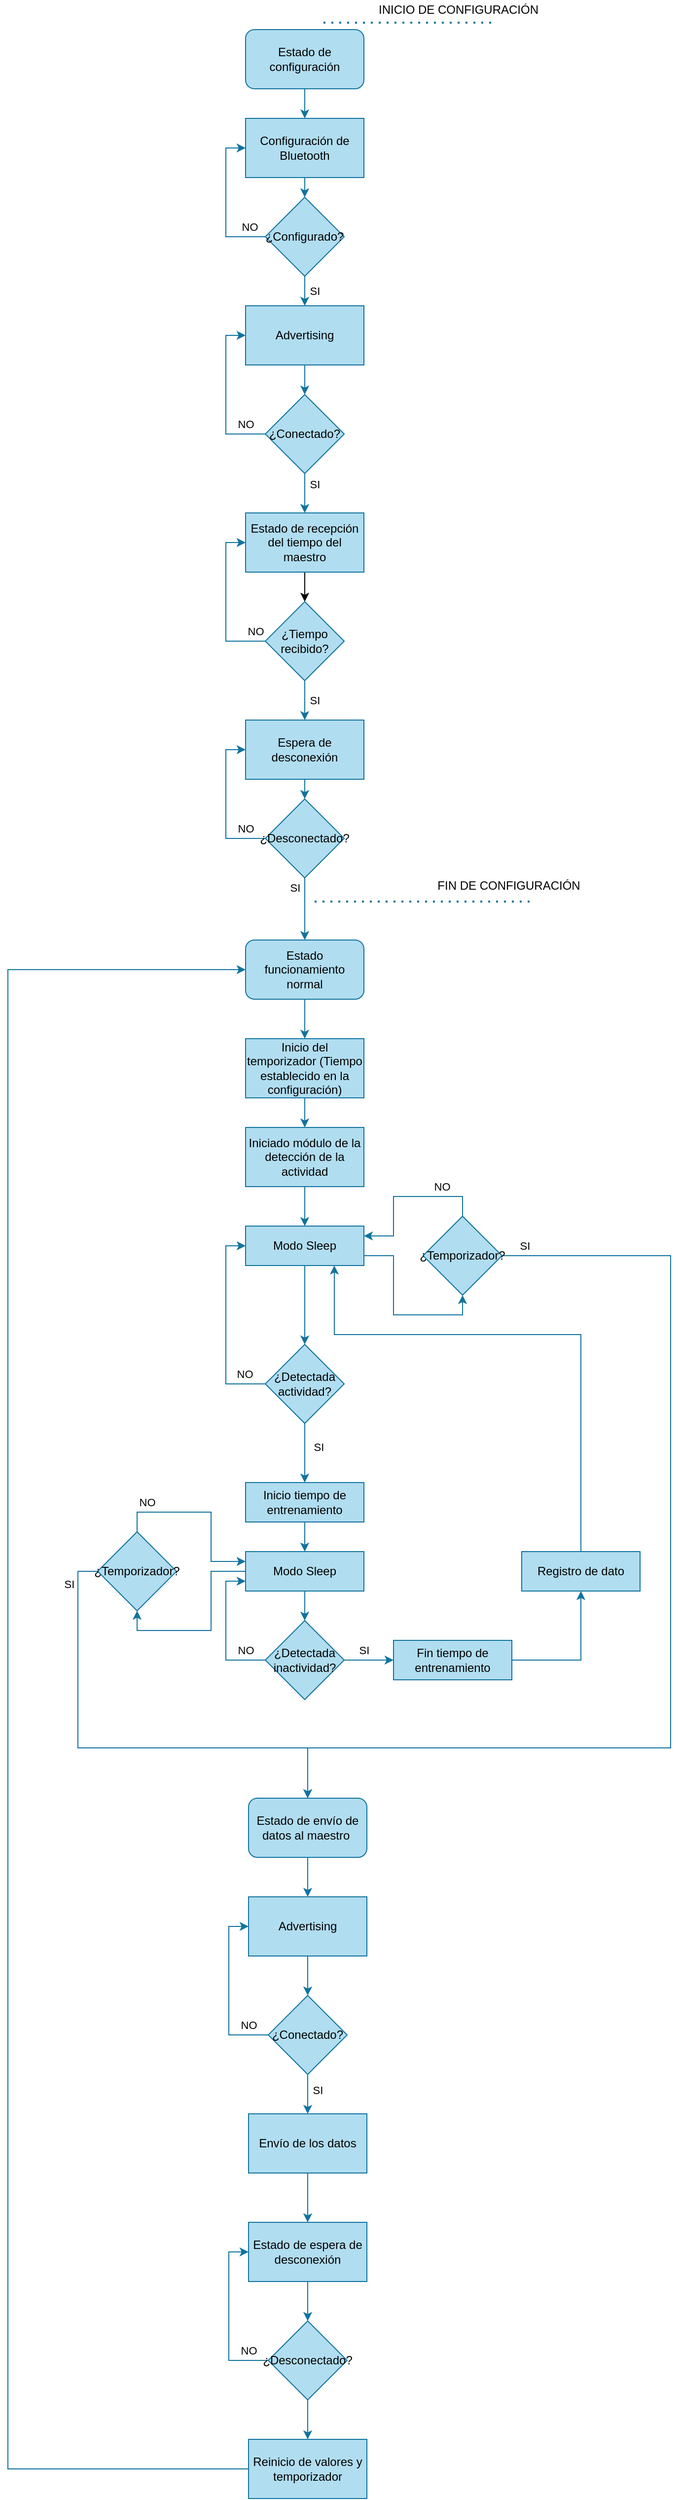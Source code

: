 <mxfile version="14.7.3" type="device"><diagram id="C5RBs43oDa-KdzZeNtuy" name="Page-1"><mxGraphModel dx="786" dy="625" grid="0" gridSize="10" guides="1" tooltips="1" connect="1" arrows="1" fold="1" page="1" pageScale="1" pageWidth="827" pageHeight="1169" math="0" shadow="0"><root><mxCell id="WIyWlLk6GJQsqaUBKTNV-0"/><mxCell id="WIyWlLk6GJQsqaUBKTNV-1" parent="WIyWlLk6GJQsqaUBKTNV-0"/><mxCell id="DcWMhQI555A9nRGmXk3o-0" style="edgeStyle=orthogonalEdgeStyle;rounded=0;orthogonalLoop=1;jettySize=auto;html=1;exitX=0.5;exitY=1;exitDx=0;exitDy=0;entryX=0.5;entryY=0;entryDx=0;entryDy=0;fillColor=#b1ddf0;strokeColor=#10739e;" edge="1" parent="WIyWlLk6GJQsqaUBKTNV-1" source="DcWMhQI555A9nRGmXk3o-1" target="DcWMhQI555A9nRGmXk3o-3"><mxGeometry relative="1" as="geometry"/></mxCell><mxCell id="DcWMhQI555A9nRGmXk3o-1" value="Estado de configuración" style="rounded=1;whiteSpace=wrap;html=1;fillColor=#b1ddf0;strokeColor=#10739e;" vertex="1" parent="WIyWlLk6GJQsqaUBKTNV-1"><mxGeometry x="340" y="30" width="120" height="60" as="geometry"/></mxCell><mxCell id="DcWMhQI555A9nRGmXk3o-2" style="edgeStyle=orthogonalEdgeStyle;rounded=0;orthogonalLoop=1;jettySize=auto;html=1;exitX=0.5;exitY=1;exitDx=0;exitDy=0;entryX=0.5;entryY=0;entryDx=0;entryDy=0;fillColor=#b1ddf0;strokeColor=#10739e;" edge="1" parent="WIyWlLk6GJQsqaUBKTNV-1" source="DcWMhQI555A9nRGmXk3o-3" target="DcWMhQI555A9nRGmXk3o-8"><mxGeometry relative="1" as="geometry"/></mxCell><mxCell id="DcWMhQI555A9nRGmXk3o-3" value="Configuración de Bluetooth" style="rounded=0;whiteSpace=wrap;html=1;fillColor=#b1ddf0;strokeColor=#10739e;" vertex="1" parent="WIyWlLk6GJQsqaUBKTNV-1"><mxGeometry x="340" y="120" width="120" height="60" as="geometry"/></mxCell><mxCell id="DcWMhQI555A9nRGmXk3o-4" style="edgeStyle=orthogonalEdgeStyle;rounded=0;orthogonalLoop=1;jettySize=auto;html=1;exitX=0.5;exitY=1;exitDx=0;exitDy=0;entryX=0.5;entryY=0;entryDx=0;entryDy=0;fillColor=#b1ddf0;strokeColor=#10739e;" edge="1" parent="WIyWlLk6GJQsqaUBKTNV-1" source="DcWMhQI555A9nRGmXk3o-8" target="DcWMhQI555A9nRGmXk3o-10"><mxGeometry relative="1" as="geometry"/></mxCell><mxCell id="DcWMhQI555A9nRGmXk3o-5" value="SI" style="edgeLabel;html=1;align=center;verticalAlign=middle;resizable=0;points=[];" vertex="1" connectable="0" parent="DcWMhQI555A9nRGmXk3o-4"><mxGeometry y="1" relative="1" as="geometry"><mxPoint x="9" as="offset"/></mxGeometry></mxCell><mxCell id="DcWMhQI555A9nRGmXk3o-6" style="edgeStyle=orthogonalEdgeStyle;rounded=0;orthogonalLoop=1;jettySize=auto;html=1;exitX=0;exitY=0.5;exitDx=0;exitDy=0;entryX=0;entryY=0.5;entryDx=0;entryDy=0;fillColor=#b1ddf0;strokeColor=#10739e;" edge="1" parent="WIyWlLk6GJQsqaUBKTNV-1" source="DcWMhQI555A9nRGmXk3o-8" target="DcWMhQI555A9nRGmXk3o-3"><mxGeometry relative="1" as="geometry"/></mxCell><mxCell id="DcWMhQI555A9nRGmXk3o-7" value="NO" style="edgeLabel;html=1;align=center;verticalAlign=middle;resizable=0;points=[];" vertex="1" connectable="0" parent="DcWMhQI555A9nRGmXk3o-6"><mxGeometry x="-0.788" relative="1" as="geometry"><mxPoint y="-10" as="offset"/></mxGeometry></mxCell><mxCell id="DcWMhQI555A9nRGmXk3o-8" value="¿Configurado?" style="rhombus;whiteSpace=wrap;html=1;fillColor=#b1ddf0;strokeColor=#10739e;" vertex="1" parent="WIyWlLk6GJQsqaUBKTNV-1"><mxGeometry x="360" y="200" width="80" height="80" as="geometry"/></mxCell><mxCell id="DcWMhQI555A9nRGmXk3o-9" style="edgeStyle=orthogonalEdgeStyle;rounded=0;orthogonalLoop=1;jettySize=auto;html=1;exitX=0.5;exitY=1;exitDx=0;exitDy=0;entryX=0.5;entryY=0;entryDx=0;entryDy=0;fillColor=#b1ddf0;strokeColor=#10739e;" edge="1" parent="WIyWlLk6GJQsqaUBKTNV-1" source="DcWMhQI555A9nRGmXk3o-10" target="DcWMhQI555A9nRGmXk3o-15"><mxGeometry relative="1" as="geometry"/></mxCell><mxCell id="DcWMhQI555A9nRGmXk3o-10" value="Advertising" style="rounded=0;whiteSpace=wrap;html=1;fillColor=#b1ddf0;strokeColor=#10739e;" vertex="1" parent="WIyWlLk6GJQsqaUBKTNV-1"><mxGeometry x="340" y="310" width="120" height="60" as="geometry"/></mxCell><mxCell id="DcWMhQI555A9nRGmXk3o-11" style="edgeStyle=orthogonalEdgeStyle;rounded=0;orthogonalLoop=1;jettySize=auto;html=1;exitX=0;exitY=0.5;exitDx=0;exitDy=0;entryX=0;entryY=0.5;entryDx=0;entryDy=0;fillColor=#b1ddf0;strokeColor=#10739e;" edge="1" parent="WIyWlLk6GJQsqaUBKTNV-1" source="DcWMhQI555A9nRGmXk3o-15" target="DcWMhQI555A9nRGmXk3o-10"><mxGeometry relative="1" as="geometry"/></mxCell><mxCell id="DcWMhQI555A9nRGmXk3o-12" value="NO" style="edgeLabel;html=1;align=center;verticalAlign=middle;resizable=0;points=[];" vertex="1" connectable="0" parent="DcWMhQI555A9nRGmXk3o-11"><mxGeometry x="-0.753" y="-1" relative="1" as="geometry"><mxPoint y="-9" as="offset"/></mxGeometry></mxCell><mxCell id="DcWMhQI555A9nRGmXk3o-13" style="edgeStyle=orthogonalEdgeStyle;rounded=0;orthogonalLoop=1;jettySize=auto;html=1;exitX=0.5;exitY=1;exitDx=0;exitDy=0;entryX=0.5;entryY=0;entryDx=0;entryDy=0;fillColor=#b1ddf0;strokeColor=#10739e;" edge="1" parent="WIyWlLk6GJQsqaUBKTNV-1" source="DcWMhQI555A9nRGmXk3o-15" target="DcWMhQI555A9nRGmXk3o-17"><mxGeometry relative="1" as="geometry"/></mxCell><mxCell id="DcWMhQI555A9nRGmXk3o-14" value="SI" style="edgeLabel;html=1;align=center;verticalAlign=middle;resizable=0;points=[];" vertex="1" connectable="0" parent="DcWMhQI555A9nRGmXk3o-13"><mxGeometry x="-0.45" relative="1" as="geometry"><mxPoint x="10" as="offset"/></mxGeometry></mxCell><mxCell id="DcWMhQI555A9nRGmXk3o-15" value="¿Conectado?" style="rhombus;whiteSpace=wrap;html=1;fillColor=#b1ddf0;strokeColor=#10739e;" vertex="1" parent="WIyWlLk6GJQsqaUBKTNV-1"><mxGeometry x="360" y="400" width="80" height="80" as="geometry"/></mxCell><mxCell id="DcWMhQI555A9nRGmXk3o-16" style="edgeStyle=orthogonalEdgeStyle;rounded=0;orthogonalLoop=1;jettySize=auto;html=1;exitX=0.5;exitY=1;exitDx=0;exitDy=0;entryX=0.5;entryY=0;entryDx=0;entryDy=0;" edge="1" parent="WIyWlLk6GJQsqaUBKTNV-1" source="DcWMhQI555A9nRGmXk3o-17" target="DcWMhQI555A9nRGmXk3o-20"><mxGeometry relative="1" as="geometry"/></mxCell><mxCell id="DcWMhQI555A9nRGmXk3o-17" value="Estado de recepción del tiempo del maestro" style="rounded=0;whiteSpace=wrap;html=1;fillColor=#b1ddf0;strokeColor=#10739e;" vertex="1" parent="WIyWlLk6GJQsqaUBKTNV-1"><mxGeometry x="340" y="520" width="120" height="60" as="geometry"/></mxCell><mxCell id="DcWMhQI555A9nRGmXk3o-18" value="NO" style="edgeStyle=orthogonalEdgeStyle;rounded=0;orthogonalLoop=1;jettySize=auto;html=1;exitX=0;exitY=0.5;exitDx=0;exitDy=0;entryX=0;entryY=0.5;entryDx=0;entryDy=0;fillColor=#b1ddf0;strokeColor=#10739e;" edge="1" parent="WIyWlLk6GJQsqaUBKTNV-1" source="DcWMhQI555A9nRGmXk3o-20" target="DcWMhQI555A9nRGmXk3o-17"><mxGeometry x="-0.875" y="-10" relative="1" as="geometry"><mxPoint as="offset"/></mxGeometry></mxCell><mxCell id="DcWMhQI555A9nRGmXk3o-19" value="SI" style="edgeStyle=orthogonalEdgeStyle;rounded=0;orthogonalLoop=1;jettySize=auto;html=1;exitX=0.5;exitY=1;exitDx=0;exitDy=0;entryX=0.5;entryY=0;entryDx=0;entryDy=0;fillColor=#b1ddf0;strokeColor=#10739e;" edge="1" parent="WIyWlLk6GJQsqaUBKTNV-1" source="DcWMhQI555A9nRGmXk3o-20" target="DcWMhQI555A9nRGmXk3o-22"><mxGeometry y="10" relative="1" as="geometry"><mxPoint as="offset"/></mxGeometry></mxCell><mxCell id="DcWMhQI555A9nRGmXk3o-20" value="¿Tiempo recibido?" style="rhombus;whiteSpace=wrap;html=1;fillColor=#b1ddf0;strokeColor=#10739e;" vertex="1" parent="WIyWlLk6GJQsqaUBKTNV-1"><mxGeometry x="360" y="610" width="80" height="80" as="geometry"/></mxCell><mxCell id="DcWMhQI555A9nRGmXk3o-21" style="edgeStyle=orthogonalEdgeStyle;rounded=0;orthogonalLoop=1;jettySize=auto;html=1;exitX=0.5;exitY=1;exitDx=0;exitDy=0;entryX=0.5;entryY=0;entryDx=0;entryDy=0;fillColor=#b1ddf0;strokeColor=#10739e;" edge="1" parent="WIyWlLk6GJQsqaUBKTNV-1" source="DcWMhQI555A9nRGmXk3o-22" target="DcWMhQI555A9nRGmXk3o-27"><mxGeometry relative="1" as="geometry"/></mxCell><mxCell id="DcWMhQI555A9nRGmXk3o-22" value="Espera de desconexión" style="rounded=0;whiteSpace=wrap;html=1;fillColor=#b1ddf0;strokeColor=#10739e;" vertex="1" parent="WIyWlLk6GJQsqaUBKTNV-1"><mxGeometry x="340" y="730" width="120" height="60" as="geometry"/></mxCell><mxCell id="DcWMhQI555A9nRGmXk3o-23" style="edgeStyle=orthogonalEdgeStyle;rounded=0;orthogonalLoop=1;jettySize=auto;html=1;exitX=0;exitY=0.5;exitDx=0;exitDy=0;entryX=0;entryY=0.5;entryDx=0;entryDy=0;fillColor=#b1ddf0;strokeColor=#10739e;" edge="1" parent="WIyWlLk6GJQsqaUBKTNV-1" source="DcWMhQI555A9nRGmXk3o-27" target="DcWMhQI555A9nRGmXk3o-22"><mxGeometry relative="1" as="geometry"/></mxCell><mxCell id="DcWMhQI555A9nRGmXk3o-24" value="NO" style="edgeLabel;html=1;align=center;verticalAlign=middle;resizable=0;points=[];" vertex="1" connectable="0" parent="DcWMhQI555A9nRGmXk3o-23"><mxGeometry x="-0.867" y="2" relative="1" as="geometry"><mxPoint x="-10" y="-12" as="offset"/></mxGeometry></mxCell><mxCell id="DcWMhQI555A9nRGmXk3o-66" style="edgeStyle=orthogonalEdgeStyle;rounded=0;orthogonalLoop=1;jettySize=auto;html=1;exitX=0.5;exitY=1;exitDx=0;exitDy=0;entryX=0.5;entryY=0;entryDx=0;entryDy=0;fillColor=#b1ddf0;strokeColor=#10739e;" edge="1" parent="WIyWlLk6GJQsqaUBKTNV-1" source="DcWMhQI555A9nRGmXk3o-27" target="DcWMhQI555A9nRGmXk3o-30"><mxGeometry relative="1" as="geometry"/></mxCell><mxCell id="DcWMhQI555A9nRGmXk3o-67" value="SI" style="edgeLabel;html=1;align=center;verticalAlign=middle;resizable=0;points=[];" vertex="1" connectable="0" parent="DcWMhQI555A9nRGmXk3o-66"><mxGeometry x="-0.333" y="3" relative="1" as="geometry"><mxPoint x="-13" y="-11" as="offset"/></mxGeometry></mxCell><mxCell id="DcWMhQI555A9nRGmXk3o-27" value="¿Desconectado?" style="rhombus;whiteSpace=wrap;html=1;fillColor=#b1ddf0;strokeColor=#10739e;" vertex="1" parent="WIyWlLk6GJQsqaUBKTNV-1"><mxGeometry x="360" y="810" width="80" height="80" as="geometry"/></mxCell><mxCell id="DcWMhQI555A9nRGmXk3o-29" style="edgeStyle=orthogonalEdgeStyle;rounded=0;orthogonalLoop=1;jettySize=auto;html=1;exitX=0.5;exitY=1;exitDx=0;exitDy=0;entryX=0.5;entryY=0;entryDx=0;entryDy=0;fillColor=#b1ddf0;strokeColor=#10739e;" edge="1" parent="WIyWlLk6GJQsqaUBKTNV-1" source="DcWMhQI555A9nRGmXk3o-30" target="DcWMhQI555A9nRGmXk3o-32"><mxGeometry relative="1" as="geometry"/></mxCell><mxCell id="DcWMhQI555A9nRGmXk3o-30" value="Estado funcionamiento normal" style="rounded=1;whiteSpace=wrap;html=1;fillColor=#b1ddf0;strokeColor=#10739e;" vertex="1" parent="WIyWlLk6GJQsqaUBKTNV-1"><mxGeometry x="340" y="953" width="120" height="60" as="geometry"/></mxCell><mxCell id="DcWMhQI555A9nRGmXk3o-31" style="edgeStyle=orthogonalEdgeStyle;rounded=0;orthogonalLoop=1;jettySize=auto;html=1;exitX=0.5;exitY=1;exitDx=0;exitDy=0;entryX=0.5;entryY=0;entryDx=0;entryDy=0;fillColor=#b1ddf0;strokeColor=#10739e;" edge="1" parent="WIyWlLk6GJQsqaUBKTNV-1" source="DcWMhQI555A9nRGmXk3o-32" target="DcWMhQI555A9nRGmXk3o-34"><mxGeometry relative="1" as="geometry"/></mxCell><mxCell id="DcWMhQI555A9nRGmXk3o-32" value="Inicio del temporizador (Tiempo establecido en la configuración)" style="rounded=0;whiteSpace=wrap;html=1;fillColor=#b1ddf0;strokeColor=#10739e;" vertex="1" parent="WIyWlLk6GJQsqaUBKTNV-1"><mxGeometry x="340" y="1053" width="120" height="60" as="geometry"/></mxCell><mxCell id="DcWMhQI555A9nRGmXk3o-33" style="edgeStyle=orthogonalEdgeStyle;rounded=0;orthogonalLoop=1;jettySize=auto;html=1;exitX=0.5;exitY=1;exitDx=0;exitDy=0;entryX=0.5;entryY=0;entryDx=0;entryDy=0;fillColor=#b1ddf0;strokeColor=#10739e;" edge="1" parent="WIyWlLk6GJQsqaUBKTNV-1" source="DcWMhQI555A9nRGmXk3o-34" target="DcWMhQI555A9nRGmXk3o-37"><mxGeometry relative="1" as="geometry"/></mxCell><mxCell id="DcWMhQI555A9nRGmXk3o-34" value="Iniciado módulo de la detección de la actividad" style="rounded=0;whiteSpace=wrap;html=1;fillColor=#b1ddf0;strokeColor=#10739e;" vertex="1" parent="WIyWlLk6GJQsqaUBKTNV-1"><mxGeometry x="340" y="1143" width="120" height="60" as="geometry"/></mxCell><mxCell id="DcWMhQI555A9nRGmXk3o-35" style="edgeStyle=orthogonalEdgeStyle;rounded=0;orthogonalLoop=1;jettySize=auto;html=1;exitX=1;exitY=0.75;exitDx=0;exitDy=0;entryX=0.5;entryY=1;entryDx=0;entryDy=0;fillColor=#b1ddf0;strokeColor=#10739e;" edge="1" parent="WIyWlLk6GJQsqaUBKTNV-1" source="DcWMhQI555A9nRGmXk3o-37" target="DcWMhQI555A9nRGmXk3o-42"><mxGeometry relative="1" as="geometry"/></mxCell><mxCell id="DcWMhQI555A9nRGmXk3o-36" style="edgeStyle=orthogonalEdgeStyle;rounded=0;orthogonalLoop=1;jettySize=auto;html=1;exitX=0.5;exitY=1;exitDx=0;exitDy=0;entryX=0.5;entryY=0;entryDx=0;entryDy=0;fillColor=#b1ddf0;strokeColor=#10739e;" edge="1" parent="WIyWlLk6GJQsqaUBKTNV-1" source="DcWMhQI555A9nRGmXk3o-37" target="DcWMhQI555A9nRGmXk3o-47"><mxGeometry relative="1" as="geometry"/></mxCell><mxCell id="DcWMhQI555A9nRGmXk3o-37" value="Modo Sleep" style="rounded=0;whiteSpace=wrap;html=1;fillColor=#b1ddf0;strokeColor=#10739e;" vertex="1" parent="WIyWlLk6GJQsqaUBKTNV-1"><mxGeometry x="340" y="1243" width="120" height="40" as="geometry"/></mxCell><mxCell id="DcWMhQI555A9nRGmXk3o-38" style="edgeStyle=orthogonalEdgeStyle;rounded=0;orthogonalLoop=1;jettySize=auto;html=1;exitX=0.5;exitY=0;exitDx=0;exitDy=0;entryX=1;entryY=0.25;entryDx=0;entryDy=0;fillColor=#b1ddf0;strokeColor=#10739e;" edge="1" parent="WIyWlLk6GJQsqaUBKTNV-1" source="DcWMhQI555A9nRGmXk3o-42" target="DcWMhQI555A9nRGmXk3o-37"><mxGeometry relative="1" as="geometry"/></mxCell><mxCell id="DcWMhQI555A9nRGmXk3o-39" value="NO" style="edgeLabel;html=1;align=center;verticalAlign=middle;resizable=0;points=[];" vertex="1" connectable="0" parent="DcWMhQI555A9nRGmXk3o-38"><mxGeometry x="-0.479" y="-1" relative="1" as="geometry"><mxPoint y="-9" as="offset"/></mxGeometry></mxCell><mxCell id="DcWMhQI555A9nRGmXk3o-91" style="edgeStyle=orthogonalEdgeStyle;rounded=0;orthogonalLoop=1;jettySize=auto;html=1;exitX=1;exitY=0.5;exitDx=0;exitDy=0;entryX=0.5;entryY=0;entryDx=0;entryDy=0;fillColor=#b1ddf0;strokeColor=#10739e;" edge="1" parent="WIyWlLk6GJQsqaUBKTNV-1" source="DcWMhQI555A9nRGmXk3o-42" target="DcWMhQI555A9nRGmXk3o-73"><mxGeometry relative="1" as="geometry"><Array as="points"><mxPoint x="771" y="1273"/><mxPoint x="771" y="1772"/><mxPoint x="403" y="1772"/></Array></mxGeometry></mxCell><mxCell id="DcWMhQI555A9nRGmXk3o-93" value="SI" style="edgeLabel;html=1;align=center;verticalAlign=middle;resizable=0;points=[];" vertex="1" connectable="0" parent="DcWMhQI555A9nRGmXk3o-91"><mxGeometry x="-0.179" y="1" relative="1" as="geometry"><mxPoint x="-149" y="-286" as="offset"/></mxGeometry></mxCell><mxCell id="DcWMhQI555A9nRGmXk3o-42" value="¿Temporizador?" style="rhombus;whiteSpace=wrap;html=1;fillColor=#b1ddf0;strokeColor=#10739e;" vertex="1" parent="WIyWlLk6GJQsqaUBKTNV-1"><mxGeometry x="520" y="1233" width="80" height="80" as="geometry"/></mxCell><mxCell id="DcWMhQI555A9nRGmXk3o-43" style="edgeStyle=orthogonalEdgeStyle;rounded=0;orthogonalLoop=1;jettySize=auto;html=1;exitX=0;exitY=0.5;exitDx=0;exitDy=0;entryX=0;entryY=0.5;entryDx=0;entryDy=0;fillColor=#b1ddf0;strokeColor=#10739e;" edge="1" parent="WIyWlLk6GJQsqaUBKTNV-1" source="DcWMhQI555A9nRGmXk3o-47" target="DcWMhQI555A9nRGmXk3o-37"><mxGeometry relative="1" as="geometry"/></mxCell><mxCell id="DcWMhQI555A9nRGmXk3o-44" value="NO" style="edgeLabel;html=1;align=center;verticalAlign=middle;resizable=0;points=[];" vertex="1" connectable="0" parent="DcWMhQI555A9nRGmXk3o-43"><mxGeometry x="-0.768" y="-1" relative="1" as="geometry"><mxPoint x="2" y="-9" as="offset"/></mxGeometry></mxCell><mxCell id="DcWMhQI555A9nRGmXk3o-45" style="edgeStyle=orthogonalEdgeStyle;rounded=0;orthogonalLoop=1;jettySize=auto;html=1;exitX=0.5;exitY=1;exitDx=0;exitDy=0;entryX=0.5;entryY=0;entryDx=0;entryDy=0;fillColor=#b1ddf0;strokeColor=#10739e;" edge="1" parent="WIyWlLk6GJQsqaUBKTNV-1" source="DcWMhQI555A9nRGmXk3o-47" target="DcWMhQI555A9nRGmXk3o-49"><mxGeometry relative="1" as="geometry"/></mxCell><mxCell id="DcWMhQI555A9nRGmXk3o-46" value="SI" style="edgeLabel;html=1;align=center;verticalAlign=middle;resizable=0;points=[];" vertex="1" connectable="0" parent="DcWMhQI555A9nRGmXk3o-45"><mxGeometry x="-0.2" y="2" relative="1" as="geometry"><mxPoint x="12" as="offset"/></mxGeometry></mxCell><mxCell id="DcWMhQI555A9nRGmXk3o-47" value="¿Detectada actividad?" style="rhombus;whiteSpace=wrap;html=1;fillColor=#b1ddf0;strokeColor=#10739e;" vertex="1" parent="WIyWlLk6GJQsqaUBKTNV-1"><mxGeometry x="360" y="1363" width="80" height="80" as="geometry"/></mxCell><mxCell id="DcWMhQI555A9nRGmXk3o-48" style="edgeStyle=orthogonalEdgeStyle;rounded=0;orthogonalLoop=1;jettySize=auto;html=1;exitX=0.5;exitY=1;exitDx=0;exitDy=0;entryX=0.5;entryY=0;entryDx=0;entryDy=0;fillColor=#b1ddf0;strokeColor=#10739e;" edge="1" parent="WIyWlLk6GJQsqaUBKTNV-1" source="DcWMhQI555A9nRGmXk3o-49" target="DcWMhQI555A9nRGmXk3o-52"><mxGeometry relative="1" as="geometry"/></mxCell><mxCell id="DcWMhQI555A9nRGmXk3o-49" value="Inicio tiempo de entrenamiento" style="rounded=0;whiteSpace=wrap;html=1;fillColor=#b1ddf0;strokeColor=#10739e;" vertex="1" parent="WIyWlLk6GJQsqaUBKTNV-1"><mxGeometry x="340" y="1503" width="120" height="40" as="geometry"/></mxCell><mxCell id="DcWMhQI555A9nRGmXk3o-50" style="edgeStyle=orthogonalEdgeStyle;rounded=0;orthogonalLoop=1;jettySize=auto;html=1;exitX=0;exitY=0.5;exitDx=0;exitDy=0;entryX=0.5;entryY=1;entryDx=0;entryDy=0;fillColor=#b1ddf0;strokeColor=#10739e;" edge="1" parent="WIyWlLk6GJQsqaUBKTNV-1" source="DcWMhQI555A9nRGmXk3o-52" target="DcWMhQI555A9nRGmXk3o-57"><mxGeometry relative="1" as="geometry"/></mxCell><mxCell id="DcWMhQI555A9nRGmXk3o-51" style="edgeStyle=orthogonalEdgeStyle;rounded=0;orthogonalLoop=1;jettySize=auto;html=1;exitX=0.5;exitY=1;exitDx=0;exitDy=0;entryX=0.5;entryY=0;entryDx=0;entryDy=0;fillColor=#b1ddf0;strokeColor=#10739e;" edge="1" parent="WIyWlLk6GJQsqaUBKTNV-1" source="DcWMhQI555A9nRGmXk3o-52" target="DcWMhQI555A9nRGmXk3o-60"><mxGeometry relative="1" as="geometry"/></mxCell><mxCell id="DcWMhQI555A9nRGmXk3o-52" value="Modo Sleep" style="rounded=0;whiteSpace=wrap;html=1;fillColor=#b1ddf0;strokeColor=#10739e;" vertex="1" parent="WIyWlLk6GJQsqaUBKTNV-1"><mxGeometry x="340" y="1573" width="120" height="40" as="geometry"/></mxCell><mxCell id="DcWMhQI555A9nRGmXk3o-53" style="edgeStyle=orthogonalEdgeStyle;rounded=0;orthogonalLoop=1;jettySize=auto;html=1;exitX=0.5;exitY=0;exitDx=0;exitDy=0;entryX=0;entryY=0.25;entryDx=0;entryDy=0;fillColor=#b1ddf0;strokeColor=#10739e;" edge="1" parent="WIyWlLk6GJQsqaUBKTNV-1" source="DcWMhQI555A9nRGmXk3o-57" target="DcWMhQI555A9nRGmXk3o-52"><mxGeometry relative="1" as="geometry"/></mxCell><mxCell id="DcWMhQI555A9nRGmXk3o-54" value="NO" style="edgeLabel;html=1;align=center;verticalAlign=middle;resizable=0;points=[];" vertex="1" connectable="0" parent="DcWMhQI555A9nRGmXk3o-53"><mxGeometry x="-0.278" y="3" relative="1" as="geometry"><mxPoint x="-35" y="-7" as="offset"/></mxGeometry></mxCell><mxCell id="DcWMhQI555A9nRGmXk3o-90" style="edgeStyle=orthogonalEdgeStyle;rounded=0;orthogonalLoop=1;jettySize=auto;html=1;exitX=0;exitY=0.5;exitDx=0;exitDy=0;entryX=0.5;entryY=0;entryDx=0;entryDy=0;fillColor=#b1ddf0;strokeColor=#10739e;" edge="1" parent="WIyWlLk6GJQsqaUBKTNV-1" source="DcWMhQI555A9nRGmXk3o-57" target="DcWMhQI555A9nRGmXk3o-73"><mxGeometry relative="1" as="geometry"><Array as="points"><mxPoint x="170" y="1593"/><mxPoint x="170" y="1772"/><mxPoint x="403" y="1772"/></Array></mxGeometry></mxCell><mxCell id="DcWMhQI555A9nRGmXk3o-92" value="SI" style="edgeLabel;html=1;align=center;verticalAlign=middle;resizable=0;points=[];" vertex="1" connectable="0" parent="DcWMhQI555A9nRGmXk3o-90"><mxGeometry x="-0.623" y="3" relative="1" as="geometry"><mxPoint x="-12" y="-58" as="offset"/></mxGeometry></mxCell><mxCell id="DcWMhQI555A9nRGmXk3o-57" value="¿Temporizador?" style="rhombus;whiteSpace=wrap;html=1;fillColor=#b1ddf0;strokeColor=#10739e;" vertex="1" parent="WIyWlLk6GJQsqaUBKTNV-1"><mxGeometry x="190" y="1553" width="80" height="80" as="geometry"/></mxCell><mxCell id="DcWMhQI555A9nRGmXk3o-58" value="NO" style="edgeStyle=orthogonalEdgeStyle;rounded=0;orthogonalLoop=1;jettySize=auto;html=1;exitX=0;exitY=0.5;exitDx=0;exitDy=0;entryX=0;entryY=0.75;entryDx=0;entryDy=0;fillColor=#b1ddf0;strokeColor=#10739e;" edge="1" parent="WIyWlLk6GJQsqaUBKTNV-1" source="DcWMhQI555A9nRGmXk3o-60" target="DcWMhQI555A9nRGmXk3o-52"><mxGeometry x="-0.714" y="-10" relative="1" as="geometry"><mxPoint as="offset"/></mxGeometry></mxCell><mxCell id="DcWMhQI555A9nRGmXk3o-59" value="SI" style="edgeStyle=orthogonalEdgeStyle;rounded=0;orthogonalLoop=1;jettySize=auto;html=1;exitX=1;exitY=0.5;exitDx=0;exitDy=0;entryX=0;entryY=0.5;entryDx=0;entryDy=0;fillColor=#b1ddf0;strokeColor=#10739e;" edge="1" parent="WIyWlLk6GJQsqaUBKTNV-1" source="DcWMhQI555A9nRGmXk3o-60" target="DcWMhQI555A9nRGmXk3o-62"><mxGeometry x="-0.2" y="10" relative="1" as="geometry"><mxPoint as="offset"/></mxGeometry></mxCell><mxCell id="DcWMhQI555A9nRGmXk3o-60" value="¿Detectada inactividad?" style="rhombus;whiteSpace=wrap;html=1;fillColor=#b1ddf0;strokeColor=#10739e;" vertex="1" parent="WIyWlLk6GJQsqaUBKTNV-1"><mxGeometry x="360" y="1643" width="80" height="80" as="geometry"/></mxCell><mxCell id="DcWMhQI555A9nRGmXk3o-61" style="edgeStyle=orthogonalEdgeStyle;rounded=0;orthogonalLoop=1;jettySize=auto;html=1;exitX=1;exitY=0.5;exitDx=0;exitDy=0;entryX=0.5;entryY=1;entryDx=0;entryDy=0;fillColor=#b1ddf0;strokeColor=#10739e;" edge="1" parent="WIyWlLk6GJQsqaUBKTNV-1" source="DcWMhQI555A9nRGmXk3o-62" target="DcWMhQI555A9nRGmXk3o-64"><mxGeometry relative="1" as="geometry"/></mxCell><mxCell id="DcWMhQI555A9nRGmXk3o-62" value="Fin tiempo de entrenamiento" style="rounded=0;whiteSpace=wrap;html=1;fillColor=#b1ddf0;strokeColor=#10739e;" vertex="1" parent="WIyWlLk6GJQsqaUBKTNV-1"><mxGeometry x="490" y="1663" width="120" height="40" as="geometry"/></mxCell><mxCell id="DcWMhQI555A9nRGmXk3o-63" style="edgeStyle=orthogonalEdgeStyle;rounded=0;orthogonalLoop=1;jettySize=auto;html=1;exitX=0.5;exitY=0;exitDx=0;exitDy=0;entryX=0.75;entryY=1;entryDx=0;entryDy=0;fillColor=#b1ddf0;strokeColor=#10739e;" edge="1" parent="WIyWlLk6GJQsqaUBKTNV-1" source="DcWMhQI555A9nRGmXk3o-64" target="DcWMhQI555A9nRGmXk3o-37"><mxGeometry relative="1" as="geometry"><Array as="points"><mxPoint x="680" y="1353"/><mxPoint x="430" y="1353"/></Array></mxGeometry></mxCell><mxCell id="DcWMhQI555A9nRGmXk3o-64" value="Registro de dato" style="rounded=0;whiteSpace=wrap;html=1;fillColor=#b1ddf0;strokeColor=#10739e;" vertex="1" parent="WIyWlLk6GJQsqaUBKTNV-1"><mxGeometry x="620" y="1573" width="120" height="40" as="geometry"/></mxCell><mxCell id="DcWMhQI555A9nRGmXk3o-68" value="" style="endArrow=none;dashed=1;html=1;dashPattern=1 3;strokeWidth=2;fillColor=#b1ddf0;strokeColor=#10739e;" edge="1" parent="WIyWlLk6GJQsqaUBKTNV-1"><mxGeometry width="50" height="50" relative="1" as="geometry"><mxPoint x="410" y="914" as="sourcePoint"/><mxPoint x="632" y="914" as="targetPoint"/></mxGeometry></mxCell><mxCell id="DcWMhQI555A9nRGmXk3o-69" value="FIN DE CONFIGURACIÓN" style="text;html=1;fillColor=none;align=center;verticalAlign=middle;whiteSpace=wrap;rounded=0;" vertex="1" parent="WIyWlLk6GJQsqaUBKTNV-1"><mxGeometry x="520" y="888" width="174" height="20" as="geometry"/></mxCell><mxCell id="DcWMhQI555A9nRGmXk3o-70" value="" style="endArrow=none;dashed=1;html=1;dashPattern=1 3;strokeWidth=2;fillColor=#b1ddf0;strokeColor=#10739e;" edge="1" parent="WIyWlLk6GJQsqaUBKTNV-1"><mxGeometry width="50" height="50" relative="1" as="geometry"><mxPoint x="419" y="23" as="sourcePoint"/><mxPoint x="595" y="23" as="targetPoint"/></mxGeometry></mxCell><mxCell id="DcWMhQI555A9nRGmXk3o-71" value="INICIO DE CONFIGURACIÓN" style="text;html=1;strokeColor=none;fillColor=none;align=center;verticalAlign=middle;whiteSpace=wrap;rounded=0;" vertex="1" parent="WIyWlLk6GJQsqaUBKTNV-1"><mxGeometry x="463" width="186" height="20" as="geometry"/></mxCell><mxCell id="DcWMhQI555A9nRGmXk3o-72" style="edgeStyle=orthogonalEdgeStyle;rounded=0;orthogonalLoop=1;jettySize=auto;html=1;exitX=0.5;exitY=1;exitDx=0;exitDy=0;entryX=0.5;entryY=0;entryDx=0;entryDy=0;fillColor=#b1ddf0;strokeColor=#10739e;" edge="1" parent="WIyWlLk6GJQsqaUBKTNV-1" source="DcWMhQI555A9nRGmXk3o-73" target="DcWMhQI555A9nRGmXk3o-75"><mxGeometry relative="1" as="geometry"/></mxCell><mxCell id="DcWMhQI555A9nRGmXk3o-73" value="Estado de envío de datos al maestro&amp;nbsp;" style="rounded=1;whiteSpace=wrap;html=1;fillColor=#b1ddf0;strokeColor=#10739e;" vertex="1" parent="WIyWlLk6GJQsqaUBKTNV-1"><mxGeometry x="343" y="1823" width="120" height="60" as="geometry"/></mxCell><mxCell id="DcWMhQI555A9nRGmXk3o-74" style="edgeStyle=orthogonalEdgeStyle;rounded=0;orthogonalLoop=1;jettySize=auto;html=1;exitX=0.5;exitY=1;exitDx=0;exitDy=0;entryX=0.5;entryY=0;entryDx=0;entryDy=0;fillColor=#b1ddf0;strokeColor=#10739e;" edge="1" parent="WIyWlLk6GJQsqaUBKTNV-1" source="DcWMhQI555A9nRGmXk3o-75" target="DcWMhQI555A9nRGmXk3o-80"><mxGeometry relative="1" as="geometry"/></mxCell><mxCell id="DcWMhQI555A9nRGmXk3o-75" value="Advertising" style="rounded=0;whiteSpace=wrap;html=1;fillColor=#b1ddf0;strokeColor=#10739e;" vertex="1" parent="WIyWlLk6GJQsqaUBKTNV-1"><mxGeometry x="343" y="1923" width="120" height="60" as="geometry"/></mxCell><mxCell id="DcWMhQI555A9nRGmXk3o-76" style="edgeStyle=orthogonalEdgeStyle;rounded=0;orthogonalLoop=1;jettySize=auto;html=1;exitX=0;exitY=0.5;exitDx=0;exitDy=0;entryX=0;entryY=0.5;entryDx=0;entryDy=0;fillColor=#b1ddf0;strokeColor=#10739e;" edge="1" parent="WIyWlLk6GJQsqaUBKTNV-1" source="DcWMhQI555A9nRGmXk3o-80" target="DcWMhQI555A9nRGmXk3o-75"><mxGeometry relative="1" as="geometry"/></mxCell><mxCell id="DcWMhQI555A9nRGmXk3o-77" value="NO" style="edgeLabel;html=1;align=center;verticalAlign=middle;resizable=0;points=[];" vertex="1" connectable="0" parent="DcWMhQI555A9nRGmXk3o-76"><mxGeometry x="-0.741" y="-1" relative="1" as="geometry"><mxPoint x="2" y="-9" as="offset"/></mxGeometry></mxCell><mxCell id="DcWMhQI555A9nRGmXk3o-78" style="edgeStyle=orthogonalEdgeStyle;rounded=0;orthogonalLoop=1;jettySize=auto;html=1;exitX=0.5;exitY=1;exitDx=0;exitDy=0;entryX=0.5;entryY=0;entryDx=0;entryDy=0;fillColor=#b1ddf0;strokeColor=#10739e;" edge="1" parent="WIyWlLk6GJQsqaUBKTNV-1" source="DcWMhQI555A9nRGmXk3o-80" target="DcWMhQI555A9nRGmXk3o-82"><mxGeometry relative="1" as="geometry"/></mxCell><mxCell id="DcWMhQI555A9nRGmXk3o-79" value="SI" style="edgeLabel;html=1;align=center;verticalAlign=middle;resizable=0;points=[];" vertex="1" connectable="0" parent="DcWMhQI555A9nRGmXk3o-78"><mxGeometry x="-0.2" y="-2" relative="1" as="geometry"><mxPoint x="12" as="offset"/></mxGeometry></mxCell><mxCell id="DcWMhQI555A9nRGmXk3o-80" value="¿Conectado?" style="rhombus;whiteSpace=wrap;html=1;fillColor=#b1ddf0;strokeColor=#10739e;" vertex="1" parent="WIyWlLk6GJQsqaUBKTNV-1"><mxGeometry x="363" y="2023" width="80" height="80" as="geometry"/></mxCell><mxCell id="DcWMhQI555A9nRGmXk3o-81" style="edgeStyle=orthogonalEdgeStyle;rounded=0;orthogonalLoop=1;jettySize=auto;html=1;exitX=0.5;exitY=1;exitDx=0;exitDy=0;entryX=0.5;entryY=0;entryDx=0;entryDy=0;fillColor=#b1ddf0;strokeColor=#10739e;" edge="1" parent="WIyWlLk6GJQsqaUBKTNV-1" source="DcWMhQI555A9nRGmXk3o-82" target="DcWMhQI555A9nRGmXk3o-84"><mxGeometry relative="1" as="geometry"/></mxCell><mxCell id="DcWMhQI555A9nRGmXk3o-82" value="Envío de los datos" style="rounded=0;whiteSpace=wrap;html=1;fillColor=#b1ddf0;strokeColor=#10739e;" vertex="1" parent="WIyWlLk6GJQsqaUBKTNV-1"><mxGeometry x="343" y="2143" width="120" height="60" as="geometry"/></mxCell><mxCell id="DcWMhQI555A9nRGmXk3o-83" style="edgeStyle=orthogonalEdgeStyle;rounded=0;orthogonalLoop=1;jettySize=auto;html=1;exitX=0.5;exitY=1;exitDx=0;exitDy=0;entryX=0.5;entryY=0;entryDx=0;entryDy=0;fillColor=#b1ddf0;strokeColor=#10739e;" edge="1" parent="WIyWlLk6GJQsqaUBKTNV-1" source="DcWMhQI555A9nRGmXk3o-84" target="DcWMhQI555A9nRGmXk3o-88"><mxGeometry relative="1" as="geometry"/></mxCell><mxCell id="DcWMhQI555A9nRGmXk3o-84" value="Estado de espera de desconexión" style="rounded=0;whiteSpace=wrap;html=1;fillColor=#b1ddf0;strokeColor=#10739e;" vertex="1" parent="WIyWlLk6GJQsqaUBKTNV-1"><mxGeometry x="343" y="2253" width="120" height="60" as="geometry"/></mxCell><mxCell id="DcWMhQI555A9nRGmXk3o-85" style="edgeStyle=orthogonalEdgeStyle;rounded=0;orthogonalLoop=1;jettySize=auto;html=1;exitX=0;exitY=0.5;exitDx=0;exitDy=0;entryX=0;entryY=0.5;entryDx=0;entryDy=0;fillColor=#b1ddf0;strokeColor=#10739e;" edge="1" parent="WIyWlLk6GJQsqaUBKTNV-1" source="DcWMhQI555A9nRGmXk3o-88" target="DcWMhQI555A9nRGmXk3o-84"><mxGeometry relative="1" as="geometry"/></mxCell><mxCell id="DcWMhQI555A9nRGmXk3o-86" value="NO" style="edgeLabel;html=1;align=center;verticalAlign=middle;resizable=0;points=[];" vertex="1" connectable="0" parent="DcWMhQI555A9nRGmXk3o-85"><mxGeometry x="-0.718" y="2" relative="1" as="geometry"><mxPoint x="4" y="-12" as="offset"/></mxGeometry></mxCell><mxCell id="DcWMhQI555A9nRGmXk3o-87" style="edgeStyle=orthogonalEdgeStyle;rounded=0;orthogonalLoop=1;jettySize=auto;html=1;exitX=0.5;exitY=1;exitDx=0;exitDy=0;entryX=0.5;entryY=0;entryDx=0;entryDy=0;fillColor=#b1ddf0;strokeColor=#10739e;" edge="1" parent="WIyWlLk6GJQsqaUBKTNV-1" source="DcWMhQI555A9nRGmXk3o-88" target="DcWMhQI555A9nRGmXk3o-89"><mxGeometry relative="1" as="geometry"/></mxCell><mxCell id="DcWMhQI555A9nRGmXk3o-88" value="¿Desconectado?" style="rhombus;whiteSpace=wrap;html=1;fillColor=#b1ddf0;strokeColor=#10739e;" vertex="1" parent="WIyWlLk6GJQsqaUBKTNV-1"><mxGeometry x="363" y="2353" width="80" height="80" as="geometry"/></mxCell><mxCell id="DcWMhQI555A9nRGmXk3o-94" style="edgeStyle=orthogonalEdgeStyle;rounded=0;orthogonalLoop=1;jettySize=auto;html=1;exitX=0;exitY=0.5;exitDx=0;exitDy=0;entryX=0;entryY=0.5;entryDx=0;entryDy=0;fillColor=#b1ddf0;strokeColor=#10739e;" edge="1" parent="WIyWlLk6GJQsqaUBKTNV-1" source="DcWMhQI555A9nRGmXk3o-89" target="DcWMhQI555A9nRGmXk3o-30"><mxGeometry relative="1" as="geometry"><Array as="points"><mxPoint x="99" y="2503"/><mxPoint x="99" y="983"/></Array></mxGeometry></mxCell><mxCell id="DcWMhQI555A9nRGmXk3o-89" value="Reinicio de valores y temporizador" style="rounded=0;whiteSpace=wrap;html=1;fillColor=#b1ddf0;strokeColor=#10739e;" vertex="1" parent="WIyWlLk6GJQsqaUBKTNV-1"><mxGeometry x="343" y="2473" width="120" height="60" as="geometry"/></mxCell></root></mxGraphModel></diagram></mxfile>